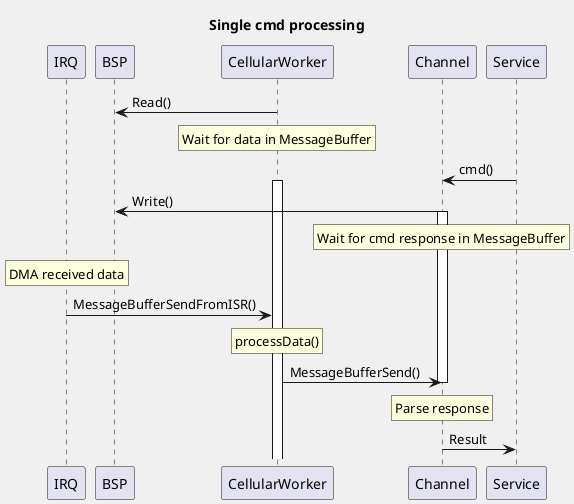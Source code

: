 @startuml
skinparam BackgroundColor F0F0F0
title Single cmd processing

participant IRQ order 1
participant BSP order 2
participant CellularWorker order 3
participant Channel order 4
participant Service order 5

CellularWorker -> BSP: Read()
rnote over CellularWorker: Wait for data in MessageBuffer
Service -> Channel: cmd()
activate CellularWorker
Channel -> BSP : Write()
rnote over Channel: Wait for cmd response in MessageBuffer
activate Channel
rnote over IRQ: DMA received data
IRQ -> CellularWorker: MessageBufferSendFromISR()
rnote over CellularWorker: processData()
CellularWorker -> Channel: MessageBufferSend()
rnote over Channel: Parse response
deactivate Channel
Channel -> Service: Result
@enduml
